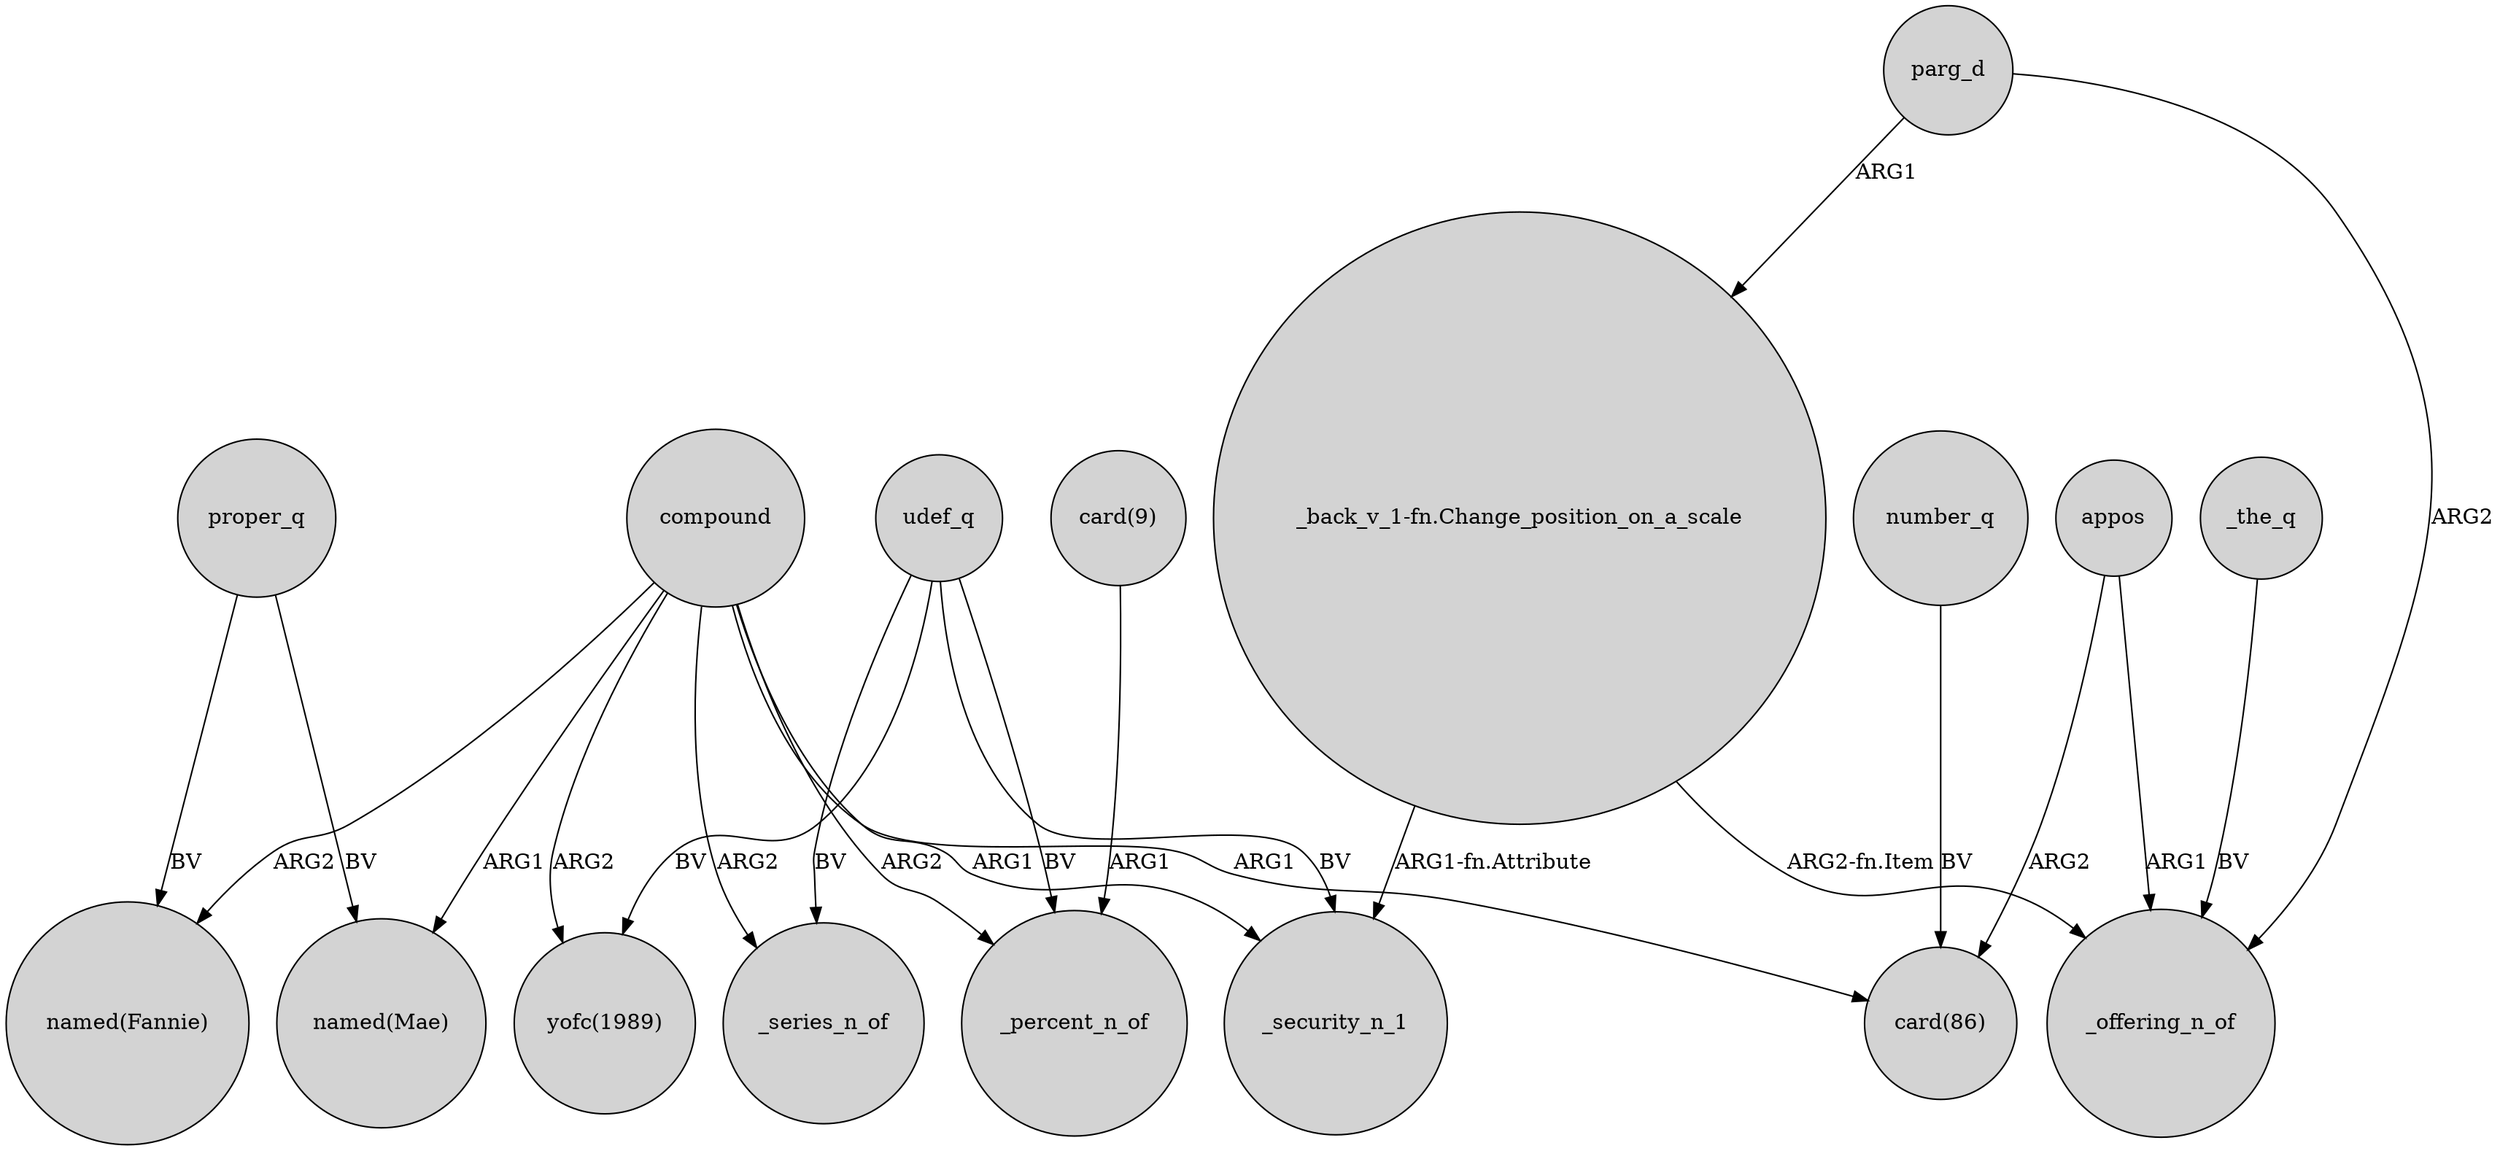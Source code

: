 digraph {
	node [shape=circle style=filled]
	compound -> "named(Mae)" [label=ARG1]
	udef_q -> "yofc(1989)" [label=BV]
	"_back_v_1-fn.Change_position_on_a_scale" -> _offering_n_of [label="ARG2-fn.Item"]
	appos -> _offering_n_of [label=ARG1]
	"card(9)" -> _percent_n_of [label=ARG1]
	udef_q -> _security_n_1 [label=BV]
	proper_q -> "named(Mae)" [label=BV]
	udef_q -> _series_n_of [label=BV]
	compound -> _security_n_1 [label=ARG1]
	udef_q -> _percent_n_of [label=BV]
	compound -> _percent_n_of [label=ARG2]
	_the_q -> _offering_n_of [label=BV]
	parg_d -> "_back_v_1-fn.Change_position_on_a_scale" [label=ARG1]
	appos -> "card(86)" [label=ARG2]
	parg_d -> _offering_n_of [label=ARG2]
	compound -> _series_n_of [label=ARG2]
	compound -> "card(86)" [label=ARG1]
	"_back_v_1-fn.Change_position_on_a_scale" -> _security_n_1 [label="ARG1-fn.Attribute"]
	compound -> "named(Fannie)" [label=ARG2]
	compound -> "yofc(1989)" [label=ARG2]
	number_q -> "card(86)" [label=BV]
	proper_q -> "named(Fannie)" [label=BV]
}
